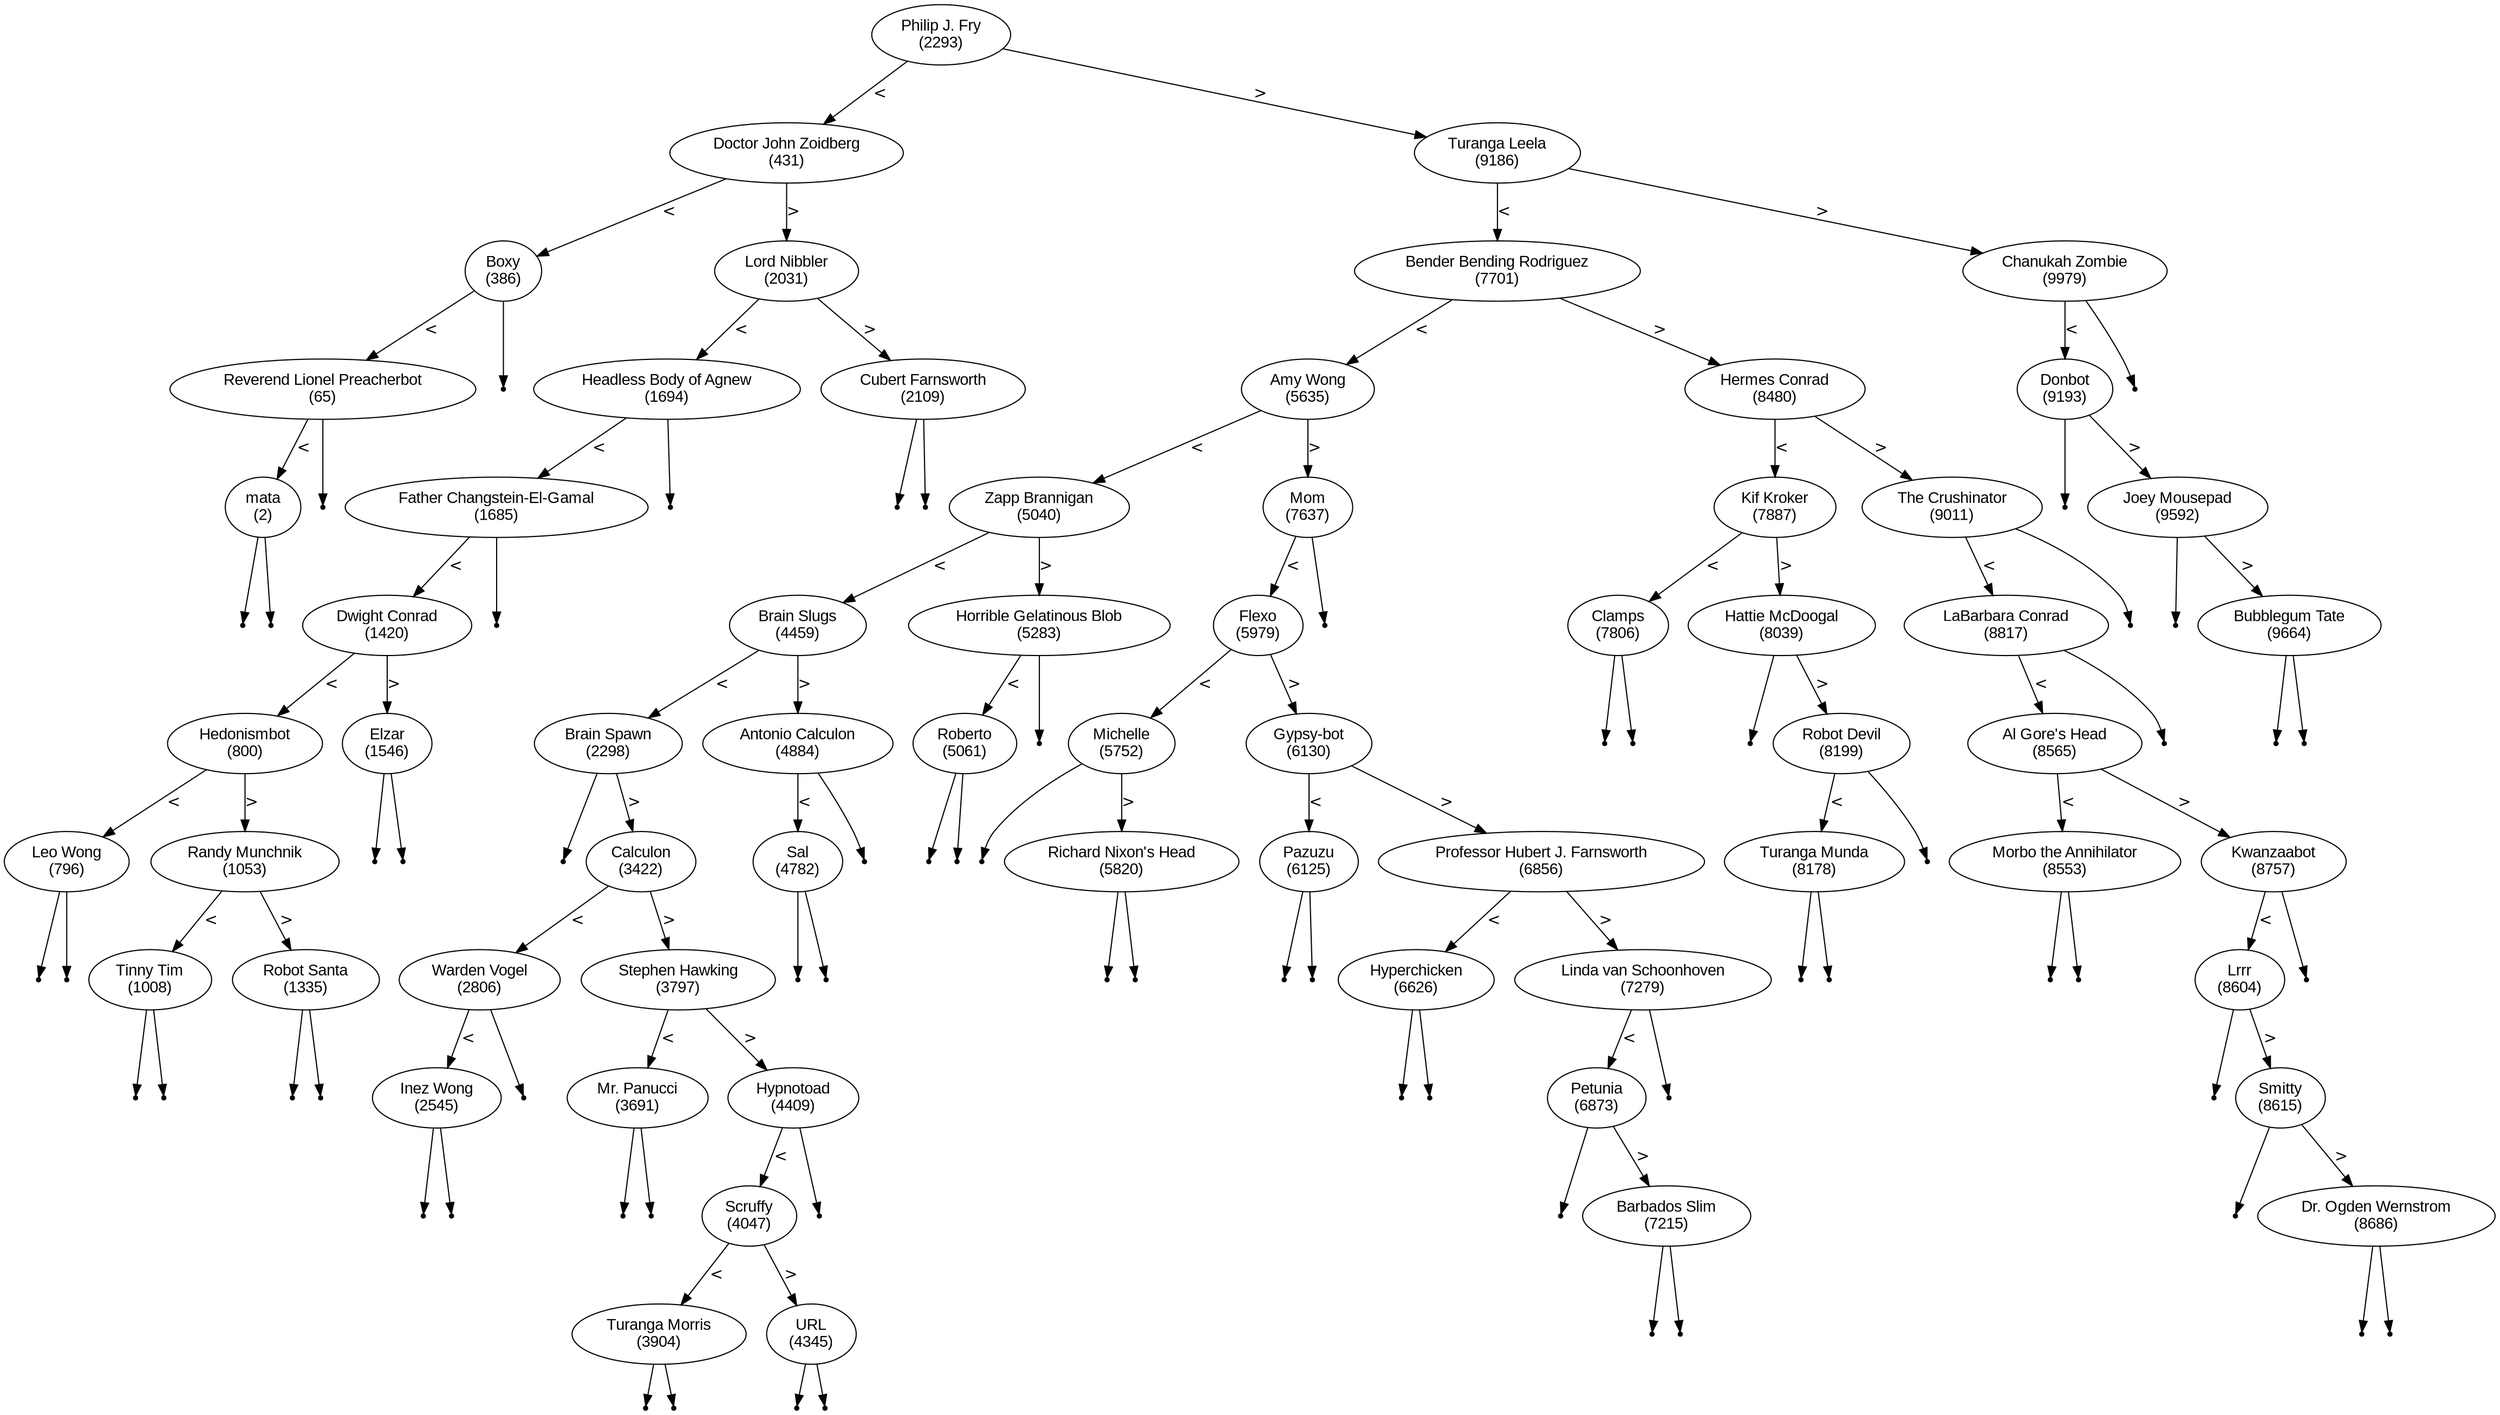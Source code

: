 digraph BST {
    node [fontname="Arial"];
    2293 [label="Philip J. Fry\n(2293)"];
    2293 -> 431 [label="<"];
    431 [label="Doctor John Zoidberg\n(431)"];
    431 -> 386 [label="<"];
    386 [label="Boxy\n(386)"];
    386 -> 65 [label="<"];
    65 [label="Reverend Lionel Preacherbot\n(65)"];
    65 -> 2 [label="<"];
    2 [label="mata\n(2)"];
    null0 [shape=point];
    2 -> null0;
    null1 [shape=point];
    2 -> null1;
    null2 [shape=point];
    65 -> null2;
    null3 [shape=point];
    386 -> null3;
    431 -> 2031 [label=">"];
    2031 [label="Lord Nibbler\n(2031)"];
    2031 -> 1694 [label="<"];
    1694 [label="Headless Body of Agnew\n(1694)"];
    1694 -> 1685 [label="<"];
    1685 [label="Father Changstein-El-Gamal\n(1685)"];
    1685 -> 1420 [label="<"];
    1420 [label="Dwight Conrad\n(1420)"];
    1420 -> 800 [label="<"];
    800 [label="Hedonismbot\n(800)"];
    800 -> 796 [label="<"];
    796 [label="Leo Wong\n(796)"];
    null4 [shape=point];
    796 -> null4;
    null5 [shape=point];
    796 -> null5;
    800 -> 1053 [label=">"];
    1053 [label="Randy Munchnik\n(1053)"];
    1053 -> 1008 [label="<"];
    1008 [label="Tinny Tim\n(1008)"];
    null6 [shape=point];
    1008 -> null6;
    null7 [shape=point];
    1008 -> null7;
    1053 -> 1335 [label=">"];
    1335 [label="Robot Santa\n(1335)"];
    null8 [shape=point];
    1335 -> null8;
    null9 [shape=point];
    1335 -> null9;
    1420 -> 1546 [label=">"];
    1546 [label="Elzar\n(1546)"];
    null10 [shape=point];
    1546 -> null10;
    null11 [shape=point];
    1546 -> null11;
    null12 [shape=point];
    1685 -> null12;
    null13 [shape=point];
    1694 -> null13;
    2031 -> 2109 [label=">"];
    2109 [label="Cubert Farnsworth\n(2109)"];
    null14 [shape=point];
    2109 -> null14;
    null15 [shape=point];
    2109 -> null15;
    2293 -> 9186 [label=">"];
    9186 [label="Turanga Leela\n(9186)"];
    9186 -> 7701 [label="<"];
    7701 [label="Bender Bending Rodriguez\n(7701)"];
    7701 -> 5635 [label="<"];
    5635 [label="Amy Wong\n(5635)"];
    5635 -> 5040 [label="<"];
    5040 [label="Zapp Brannigan\n(5040)"];
    5040 -> 4459 [label="<"];
    4459 [label="Brain Slugs\n(4459)"];
    4459 -> 2298 [label="<"];
    2298 [label="Brain Spawn\n(2298)"];
    null16 [shape=point];
    2298 -> null16;
    2298 -> 3422 [label=">"];
    3422 [label="Calculon\n(3422)"];
    3422 -> 2806 [label="<"];
    2806 [label="Warden Vogel\n(2806)"];
    2806 -> 2545 [label="<"];
    2545 [label="Inez Wong\n(2545)"];
    null17 [shape=point];
    2545 -> null17;
    null18 [shape=point];
    2545 -> null18;
    null19 [shape=point];
    2806 -> null19;
    3422 -> 3797 [label=">"];
    3797 [label="Stephen Hawking\n(3797)"];
    3797 -> 3691 [label="<"];
    3691 [label="Mr. Panucci\n(3691)"];
    null20 [shape=point];
    3691 -> null20;
    null21 [shape=point];
    3691 -> null21;
    3797 -> 4409 [label=">"];
    4409 [label="Hypnotoad\n(4409)"];
    4409 -> 4047 [label="<"];
    4047 [label="Scruffy\n(4047)"];
    4047 -> 3904 [label="<"];
    3904 [label="Turanga Morris\n(3904)"];
    null22 [shape=point];
    3904 -> null22;
    null23 [shape=point];
    3904 -> null23;
    4047 -> 4345 [label=">"];
    4345 [label="URL\n(4345)"];
    null24 [shape=point];
    4345 -> null24;
    null25 [shape=point];
    4345 -> null25;
    null26 [shape=point];
    4409 -> null26;
    4459 -> 4884 [label=">"];
    4884 [label="Antonio Calculon\n(4884)"];
    4884 -> 4782 [label="<"];
    4782 [label="Sal\n(4782)"];
    null27 [shape=point];
    4782 -> null27;
    null28 [shape=point];
    4782 -> null28;
    null29 [shape=point];
    4884 -> null29;
    5040 -> 5283 [label=">"];
    5283 [label="Horrible Gelatinous Blob\n(5283)"];
    5283 -> 5061 [label="<"];
    5061 [label="Roberto\n(5061)"];
    null30 [shape=point];
    5061 -> null30;
    null31 [shape=point];
    5061 -> null31;
    null32 [shape=point];
    5283 -> null32;
    5635 -> 7637 [label=">"];
    7637 [label="Mom\n(7637)"];
    7637 -> 5979 [label="<"];
    5979 [label="Flexo\n(5979)"];
    5979 -> 5752 [label="<"];
    5752 [label="Michelle\n(5752)"];
    null33 [shape=point];
    5752 -> null33;
    5752 -> 5820 [label=">"];
    5820 [label="Richard Nixon's Head\n(5820)"];
    null34 [shape=point];
    5820 -> null34;
    null35 [shape=point];
    5820 -> null35;
    5979 -> 6130 [label=">"];
    6130 [label="Gypsy-bot\n(6130)"];
    6130 -> 6125 [label="<"];
    6125 [label="Pazuzu\n(6125)"];
    null36 [shape=point];
    6125 -> null36;
    null37 [shape=point];
    6125 -> null37;
    6130 -> 6856 [label=">"];
    6856 [label="Professor Hubert J. Farnsworth\n(6856)"];
    6856 -> 6626 [label="<"];
    6626 [label="Hyperchicken\n(6626)"];
    null38 [shape=point];
    6626 -> null38;
    null39 [shape=point];
    6626 -> null39;
    6856 -> 7279 [label=">"];
    7279 [label="Linda van Schoonhoven\n(7279)"];
    7279 -> 6873 [label="<"];
    6873 [label="Petunia\n(6873)"];
    null40 [shape=point];
    6873 -> null40;
    6873 -> 7215 [label=">"];
    7215 [label="Barbados Slim\n(7215)"];
    null41 [shape=point];
    7215 -> null41;
    null42 [shape=point];
    7215 -> null42;
    null43 [shape=point];
    7279 -> null43;
    null44 [shape=point];
    7637 -> null44;
    7701 -> 8480 [label=">"];
    8480 [label="Hermes Conrad\n(8480)"];
    8480 -> 7887 [label="<"];
    7887 [label="Kif Kroker\n(7887)"];
    7887 -> 7806 [label="<"];
    7806 [label="Clamps\n(7806)"];
    null45 [shape=point];
    7806 -> null45;
    null46 [shape=point];
    7806 -> null46;
    7887 -> 8039 [label=">"];
    8039 [label="Hattie McDoogal\n(8039)"];
    null47 [shape=point];
    8039 -> null47;
    8039 -> 8199 [label=">"];
    8199 [label="Robot Devil\n(8199)"];
    8199 -> 8178 [label="<"];
    8178 [label="Turanga Munda\n(8178)"];
    null48 [shape=point];
    8178 -> null48;
    null49 [shape=point];
    8178 -> null49;
    null50 [shape=point];
    8199 -> null50;
    8480 -> 9011 [label=">"];
    9011 [label="The Crushinator\n(9011)"];
    9011 -> 8817 [label="<"];
    8817 [label="LaBarbara Conrad\n(8817)"];
    8817 -> 8565 [label="<"];
    8565 [label="Al Gore's Head\n(8565)"];
    8565 -> 8553 [label="<"];
    8553 [label="Morbo the Annihilator\n(8553)"];
    null51 [shape=point];
    8553 -> null51;
    null52 [shape=point];
    8553 -> null52;
    8565 -> 8757 [label=">"];
    8757 [label="Kwanzaabot\n(8757)"];
    8757 -> 8604 [label="<"];
    8604 [label="Lrrr\n(8604)"];
    null53 [shape=point];
    8604 -> null53;
    8604 -> 8615 [label=">"];
    8615 [label="Smitty\n(8615)"];
    null54 [shape=point];
    8615 -> null54;
    8615 -> 8686 [label=">"];
    8686 [label="Dr. Ogden Wernstrom\n(8686)"];
    null55 [shape=point];
    8686 -> null55;
    null56 [shape=point];
    8686 -> null56;
    null57 [shape=point];
    8757 -> null57;
    null58 [shape=point];
    8817 -> null58;
    null59 [shape=point];
    9011 -> null59;
    9186 -> 9979 [label=">"];
    9979 [label="Chanukah Zombie\n(9979)"];
    9979 -> 9193 [label="<"];
    9193 [label="Donbot\n(9193)"];
    null60 [shape=point];
    9193 -> null60;
    9193 -> 9592 [label=">"];
    9592 [label="Joey Mousepad\n(9592)"];
    null61 [shape=point];
    9592 -> null61;
    9592 -> 9664 [label=">"];
    9664 [label="Bubblegum Tate\n(9664)"];
    null62 [shape=point];
    9664 -> null62;
    null63 [shape=point];
    9664 -> null63;
    null64 [shape=point];
    9979 -> null64;
labelloc="t"
}

